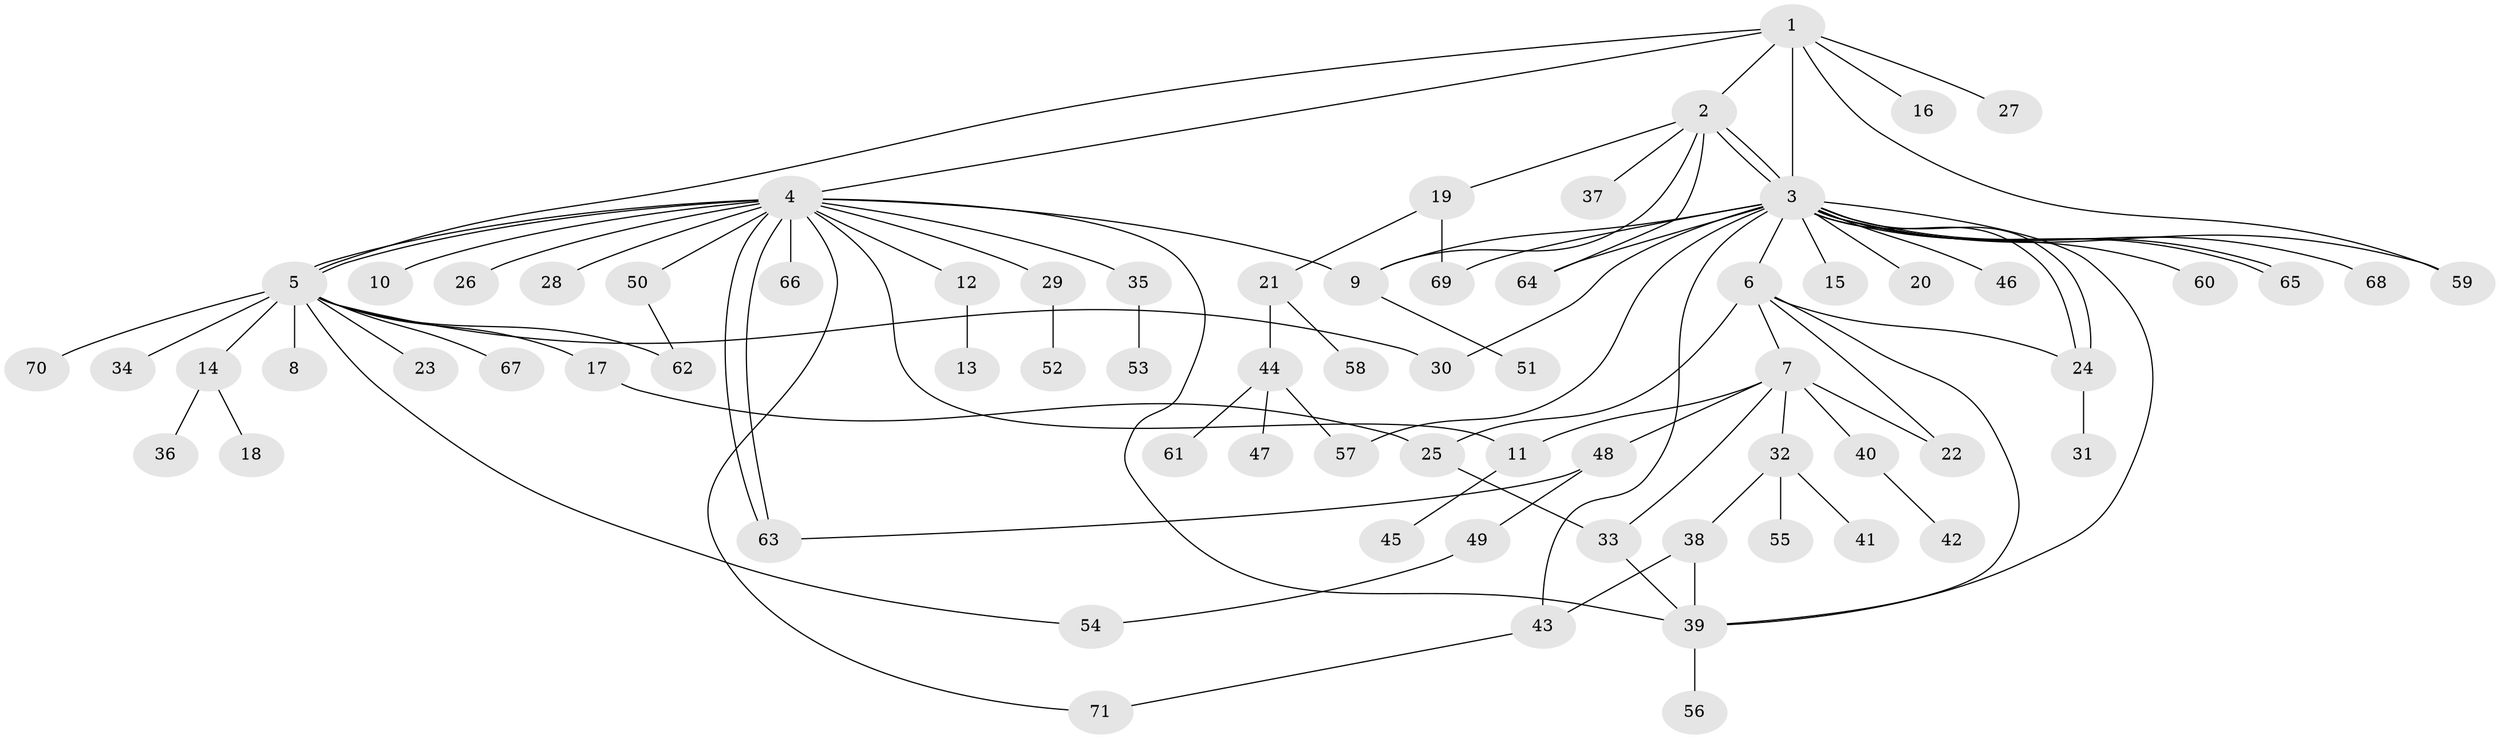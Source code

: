 // coarse degree distribution, {6: 0.037037037037037035, 18: 0.018518518518518517, 17: 0.018518518518518517, 12: 0.018518518518518517, 8: 0.018518518518518517, 7: 0.018518518518518517, 1: 0.48148148148148145, 3: 0.14814814814814814, 2: 0.2037037037037037, 4: 0.037037037037037035}
// Generated by graph-tools (version 1.1) at 2025/41/03/06/25 10:41:50]
// undirected, 71 vertices, 98 edges
graph export_dot {
graph [start="1"]
  node [color=gray90,style=filled];
  1;
  2;
  3;
  4;
  5;
  6;
  7;
  8;
  9;
  10;
  11;
  12;
  13;
  14;
  15;
  16;
  17;
  18;
  19;
  20;
  21;
  22;
  23;
  24;
  25;
  26;
  27;
  28;
  29;
  30;
  31;
  32;
  33;
  34;
  35;
  36;
  37;
  38;
  39;
  40;
  41;
  42;
  43;
  44;
  45;
  46;
  47;
  48;
  49;
  50;
  51;
  52;
  53;
  54;
  55;
  56;
  57;
  58;
  59;
  60;
  61;
  62;
  63;
  64;
  65;
  66;
  67;
  68;
  69;
  70;
  71;
  1 -- 2;
  1 -- 3;
  1 -- 4;
  1 -- 5;
  1 -- 16;
  1 -- 27;
  1 -- 59;
  2 -- 3;
  2 -- 3;
  2 -- 9;
  2 -- 19;
  2 -- 37;
  2 -- 64;
  3 -- 6;
  3 -- 9;
  3 -- 15;
  3 -- 20;
  3 -- 24;
  3 -- 24;
  3 -- 30;
  3 -- 39;
  3 -- 43;
  3 -- 46;
  3 -- 57;
  3 -- 59;
  3 -- 60;
  3 -- 64;
  3 -- 65;
  3 -- 65;
  3 -- 68;
  3 -- 69;
  4 -- 5;
  4 -- 5;
  4 -- 9;
  4 -- 10;
  4 -- 11;
  4 -- 12;
  4 -- 26;
  4 -- 28;
  4 -- 29;
  4 -- 35;
  4 -- 39;
  4 -- 50;
  4 -- 63;
  4 -- 63;
  4 -- 66;
  4 -- 71;
  5 -- 8;
  5 -- 14;
  5 -- 17;
  5 -- 23;
  5 -- 30;
  5 -- 34;
  5 -- 54;
  5 -- 62;
  5 -- 67;
  5 -- 70;
  6 -- 7;
  6 -- 22;
  6 -- 24;
  6 -- 25;
  6 -- 39;
  7 -- 11;
  7 -- 22;
  7 -- 32;
  7 -- 33;
  7 -- 40;
  7 -- 48;
  9 -- 51;
  11 -- 45;
  12 -- 13;
  14 -- 18;
  14 -- 36;
  17 -- 25;
  19 -- 21;
  19 -- 69;
  21 -- 44;
  21 -- 58;
  24 -- 31;
  25 -- 33;
  29 -- 52;
  32 -- 38;
  32 -- 41;
  32 -- 55;
  33 -- 39;
  35 -- 53;
  38 -- 39;
  38 -- 43;
  39 -- 56;
  40 -- 42;
  43 -- 71;
  44 -- 47;
  44 -- 57;
  44 -- 61;
  48 -- 49;
  48 -- 63;
  49 -- 54;
  50 -- 62;
}
